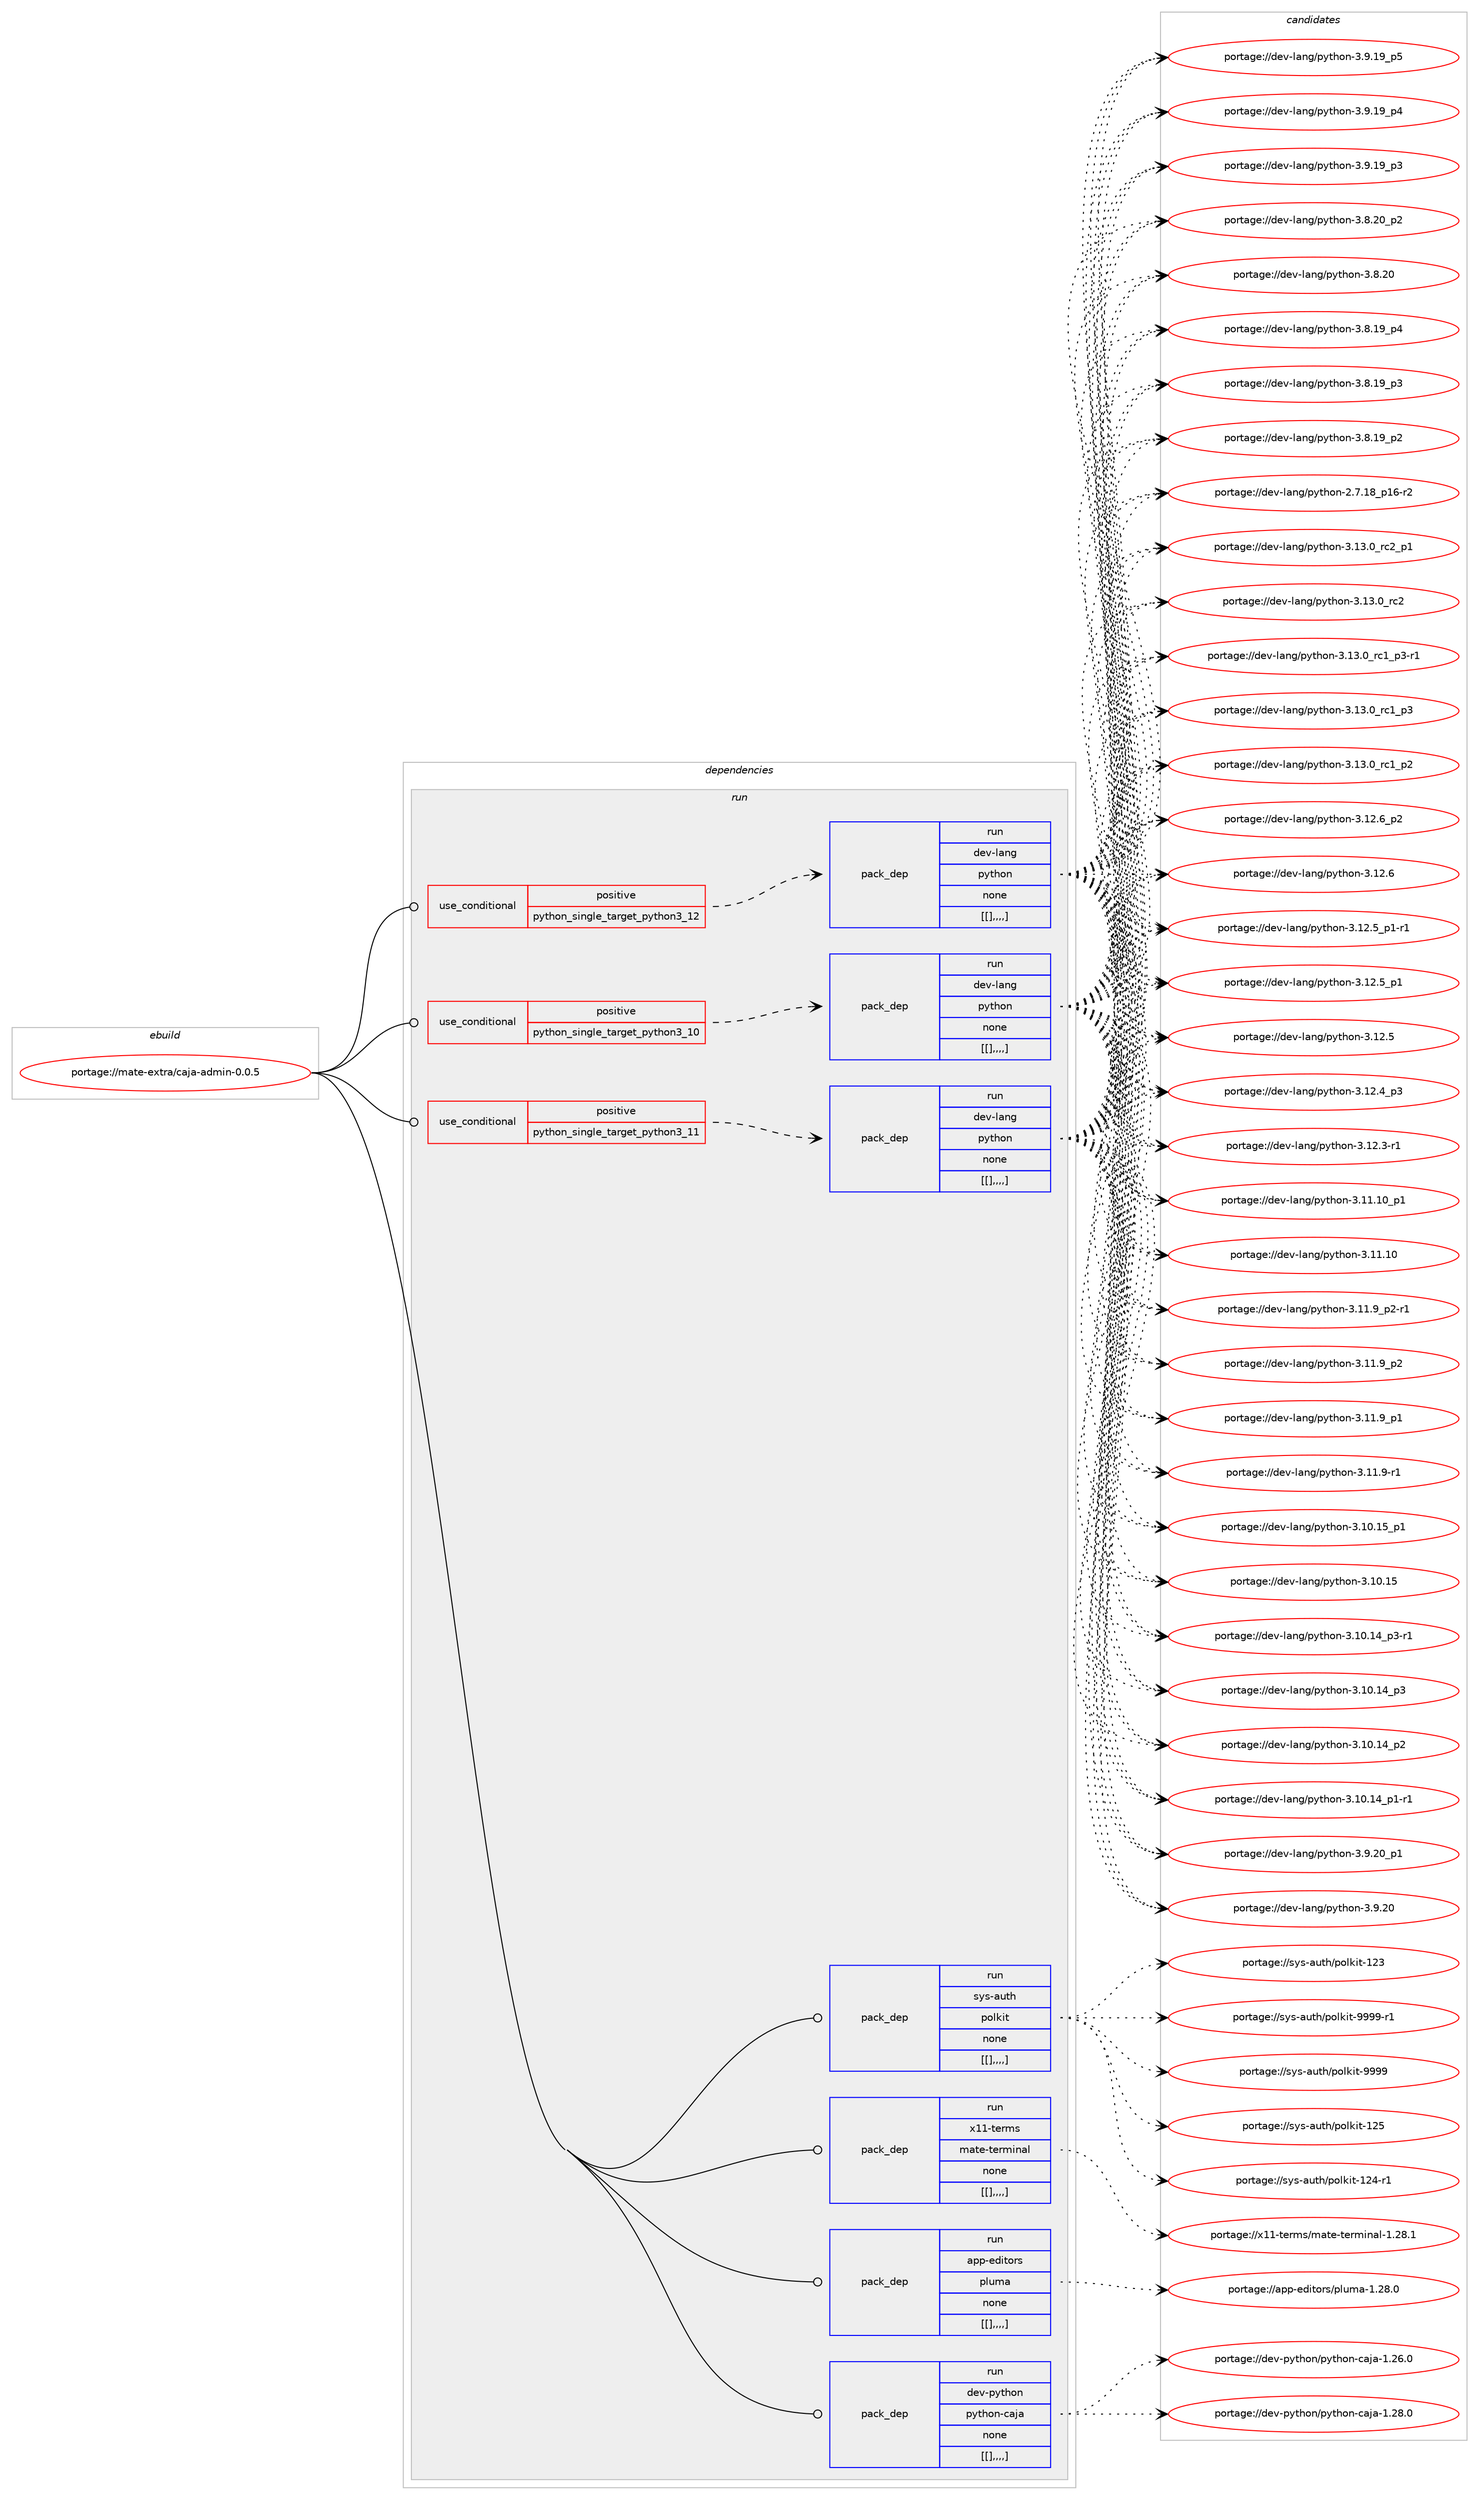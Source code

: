 digraph prolog {

# *************
# Graph options
# *************

newrank=true;
concentrate=true;
compound=true;
graph [rankdir=LR,fontname=Helvetica,fontsize=10,ranksep=1.5];#, ranksep=2.5, nodesep=0.2];
edge  [arrowhead=vee];
node  [fontname=Helvetica,fontsize=10];

# **********
# The ebuild
# **********

subgraph cluster_leftcol {
color=gray;
label=<<i>ebuild</i>>;
id [label="portage://mate-extra/caja-admin-0.0.5", color=red, width=4, href="../mate-extra/caja-admin-0.0.5.svg"];
}

# ****************
# The dependencies
# ****************

subgraph cluster_midcol {
color=gray;
label=<<i>dependencies</i>>;
subgraph cluster_compile {
fillcolor="#eeeeee";
style=filled;
label=<<i>compile</i>>;
}
subgraph cluster_compileandrun {
fillcolor="#eeeeee";
style=filled;
label=<<i>compile and run</i>>;
}
subgraph cluster_run {
fillcolor="#eeeeee";
style=filled;
label=<<i>run</i>>;
subgraph cond73933 {
dependency291297 [label=<<TABLE BORDER="0" CELLBORDER="1" CELLSPACING="0" CELLPADDING="4"><TR><TD ROWSPAN="3" CELLPADDING="10">use_conditional</TD></TR><TR><TD>positive</TD></TR><TR><TD>python_single_target_python3_10</TD></TR></TABLE>>, shape=none, color=red];
subgraph pack215015 {
dependency291298 [label=<<TABLE BORDER="0" CELLBORDER="1" CELLSPACING="0" CELLPADDING="4" WIDTH="220"><TR><TD ROWSPAN="6" CELLPADDING="30">pack_dep</TD></TR><TR><TD WIDTH="110">run</TD></TR><TR><TD>dev-lang</TD></TR><TR><TD>python</TD></TR><TR><TD>none</TD></TR><TR><TD>[[],,,,]</TD></TR></TABLE>>, shape=none, color=blue];
}
dependency291297:e -> dependency291298:w [weight=20,style="dashed",arrowhead="vee"];
}
id:e -> dependency291297:w [weight=20,style="solid",arrowhead="odot"];
subgraph cond73934 {
dependency291299 [label=<<TABLE BORDER="0" CELLBORDER="1" CELLSPACING="0" CELLPADDING="4"><TR><TD ROWSPAN="3" CELLPADDING="10">use_conditional</TD></TR><TR><TD>positive</TD></TR><TR><TD>python_single_target_python3_11</TD></TR></TABLE>>, shape=none, color=red];
subgraph pack215016 {
dependency291300 [label=<<TABLE BORDER="0" CELLBORDER="1" CELLSPACING="0" CELLPADDING="4" WIDTH="220"><TR><TD ROWSPAN="6" CELLPADDING="30">pack_dep</TD></TR><TR><TD WIDTH="110">run</TD></TR><TR><TD>dev-lang</TD></TR><TR><TD>python</TD></TR><TR><TD>none</TD></TR><TR><TD>[[],,,,]</TD></TR></TABLE>>, shape=none, color=blue];
}
dependency291299:e -> dependency291300:w [weight=20,style="dashed",arrowhead="vee"];
}
id:e -> dependency291299:w [weight=20,style="solid",arrowhead="odot"];
subgraph cond73935 {
dependency291301 [label=<<TABLE BORDER="0" CELLBORDER="1" CELLSPACING="0" CELLPADDING="4"><TR><TD ROWSPAN="3" CELLPADDING="10">use_conditional</TD></TR><TR><TD>positive</TD></TR><TR><TD>python_single_target_python3_12</TD></TR></TABLE>>, shape=none, color=red];
subgraph pack215017 {
dependency291302 [label=<<TABLE BORDER="0" CELLBORDER="1" CELLSPACING="0" CELLPADDING="4" WIDTH="220"><TR><TD ROWSPAN="6" CELLPADDING="30">pack_dep</TD></TR><TR><TD WIDTH="110">run</TD></TR><TR><TD>dev-lang</TD></TR><TR><TD>python</TD></TR><TR><TD>none</TD></TR><TR><TD>[[],,,,]</TD></TR></TABLE>>, shape=none, color=blue];
}
dependency291301:e -> dependency291302:w [weight=20,style="dashed",arrowhead="vee"];
}
id:e -> dependency291301:w [weight=20,style="solid",arrowhead="odot"];
subgraph pack215018 {
dependency291303 [label=<<TABLE BORDER="0" CELLBORDER="1" CELLSPACING="0" CELLPADDING="4" WIDTH="220"><TR><TD ROWSPAN="6" CELLPADDING="30">pack_dep</TD></TR><TR><TD WIDTH="110">run</TD></TR><TR><TD>app-editors</TD></TR><TR><TD>pluma</TD></TR><TR><TD>none</TD></TR><TR><TD>[[],,,,]</TD></TR></TABLE>>, shape=none, color=blue];
}
id:e -> dependency291303:w [weight=20,style="solid",arrowhead="odot"];
subgraph pack215019 {
dependency291304 [label=<<TABLE BORDER="0" CELLBORDER="1" CELLSPACING="0" CELLPADDING="4" WIDTH="220"><TR><TD ROWSPAN="6" CELLPADDING="30">pack_dep</TD></TR><TR><TD WIDTH="110">run</TD></TR><TR><TD>dev-python</TD></TR><TR><TD>python-caja</TD></TR><TR><TD>none</TD></TR><TR><TD>[[],,,,]</TD></TR></TABLE>>, shape=none, color=blue];
}
id:e -> dependency291304:w [weight=20,style="solid",arrowhead="odot"];
subgraph pack215020 {
dependency291305 [label=<<TABLE BORDER="0" CELLBORDER="1" CELLSPACING="0" CELLPADDING="4" WIDTH="220"><TR><TD ROWSPAN="6" CELLPADDING="30">pack_dep</TD></TR><TR><TD WIDTH="110">run</TD></TR><TR><TD>sys-auth</TD></TR><TR><TD>polkit</TD></TR><TR><TD>none</TD></TR><TR><TD>[[],,,,]</TD></TR></TABLE>>, shape=none, color=blue];
}
id:e -> dependency291305:w [weight=20,style="solid",arrowhead="odot"];
subgraph pack215021 {
dependency291306 [label=<<TABLE BORDER="0" CELLBORDER="1" CELLSPACING="0" CELLPADDING="4" WIDTH="220"><TR><TD ROWSPAN="6" CELLPADDING="30">pack_dep</TD></TR><TR><TD WIDTH="110">run</TD></TR><TR><TD>x11-terms</TD></TR><TR><TD>mate-terminal</TD></TR><TR><TD>none</TD></TR><TR><TD>[[],,,,]</TD></TR></TABLE>>, shape=none, color=blue];
}
id:e -> dependency291306:w [weight=20,style="solid",arrowhead="odot"];
}
}

# **************
# The candidates
# **************

subgraph cluster_choices {
rank=same;
color=gray;
label=<<i>candidates</i>>;

subgraph choice215015 {
color=black;
nodesep=1;
choice100101118451089711010347112121116104111110455146495146489511499509511249 [label="portage://dev-lang/python-3.13.0_rc2_p1", color=red, width=4,href="../dev-lang/python-3.13.0_rc2_p1.svg"];
choice10010111845108971101034711212111610411111045514649514648951149950 [label="portage://dev-lang/python-3.13.0_rc2", color=red, width=4,href="../dev-lang/python-3.13.0_rc2.svg"];
choice1001011184510897110103471121211161041111104551464951464895114994995112514511449 [label="portage://dev-lang/python-3.13.0_rc1_p3-r1", color=red, width=4,href="../dev-lang/python-3.13.0_rc1_p3-r1.svg"];
choice100101118451089711010347112121116104111110455146495146489511499499511251 [label="portage://dev-lang/python-3.13.0_rc1_p3", color=red, width=4,href="../dev-lang/python-3.13.0_rc1_p3.svg"];
choice100101118451089711010347112121116104111110455146495146489511499499511250 [label="portage://dev-lang/python-3.13.0_rc1_p2", color=red, width=4,href="../dev-lang/python-3.13.0_rc1_p2.svg"];
choice100101118451089711010347112121116104111110455146495046549511250 [label="portage://dev-lang/python-3.12.6_p2", color=red, width=4,href="../dev-lang/python-3.12.6_p2.svg"];
choice10010111845108971101034711212111610411111045514649504654 [label="portage://dev-lang/python-3.12.6", color=red, width=4,href="../dev-lang/python-3.12.6.svg"];
choice1001011184510897110103471121211161041111104551464950465395112494511449 [label="portage://dev-lang/python-3.12.5_p1-r1", color=red, width=4,href="../dev-lang/python-3.12.5_p1-r1.svg"];
choice100101118451089711010347112121116104111110455146495046539511249 [label="portage://dev-lang/python-3.12.5_p1", color=red, width=4,href="../dev-lang/python-3.12.5_p1.svg"];
choice10010111845108971101034711212111610411111045514649504653 [label="portage://dev-lang/python-3.12.5", color=red, width=4,href="../dev-lang/python-3.12.5.svg"];
choice100101118451089711010347112121116104111110455146495046529511251 [label="portage://dev-lang/python-3.12.4_p3", color=red, width=4,href="../dev-lang/python-3.12.4_p3.svg"];
choice100101118451089711010347112121116104111110455146495046514511449 [label="portage://dev-lang/python-3.12.3-r1", color=red, width=4,href="../dev-lang/python-3.12.3-r1.svg"];
choice10010111845108971101034711212111610411111045514649494649489511249 [label="portage://dev-lang/python-3.11.10_p1", color=red, width=4,href="../dev-lang/python-3.11.10_p1.svg"];
choice1001011184510897110103471121211161041111104551464949464948 [label="portage://dev-lang/python-3.11.10", color=red, width=4,href="../dev-lang/python-3.11.10.svg"];
choice1001011184510897110103471121211161041111104551464949465795112504511449 [label="portage://dev-lang/python-3.11.9_p2-r1", color=red, width=4,href="../dev-lang/python-3.11.9_p2-r1.svg"];
choice100101118451089711010347112121116104111110455146494946579511250 [label="portage://dev-lang/python-3.11.9_p2", color=red, width=4,href="../dev-lang/python-3.11.9_p2.svg"];
choice100101118451089711010347112121116104111110455146494946579511249 [label="portage://dev-lang/python-3.11.9_p1", color=red, width=4,href="../dev-lang/python-3.11.9_p1.svg"];
choice100101118451089711010347112121116104111110455146494946574511449 [label="portage://dev-lang/python-3.11.9-r1", color=red, width=4,href="../dev-lang/python-3.11.9-r1.svg"];
choice10010111845108971101034711212111610411111045514649484649539511249 [label="portage://dev-lang/python-3.10.15_p1", color=red, width=4,href="../dev-lang/python-3.10.15_p1.svg"];
choice1001011184510897110103471121211161041111104551464948464953 [label="portage://dev-lang/python-3.10.15", color=red, width=4,href="../dev-lang/python-3.10.15.svg"];
choice100101118451089711010347112121116104111110455146494846495295112514511449 [label="portage://dev-lang/python-3.10.14_p3-r1", color=red, width=4,href="../dev-lang/python-3.10.14_p3-r1.svg"];
choice10010111845108971101034711212111610411111045514649484649529511251 [label="portage://dev-lang/python-3.10.14_p3", color=red, width=4,href="../dev-lang/python-3.10.14_p3.svg"];
choice10010111845108971101034711212111610411111045514649484649529511250 [label="portage://dev-lang/python-3.10.14_p2", color=red, width=4,href="../dev-lang/python-3.10.14_p2.svg"];
choice100101118451089711010347112121116104111110455146494846495295112494511449 [label="portage://dev-lang/python-3.10.14_p1-r1", color=red, width=4,href="../dev-lang/python-3.10.14_p1-r1.svg"];
choice100101118451089711010347112121116104111110455146574650489511249 [label="portage://dev-lang/python-3.9.20_p1", color=red, width=4,href="../dev-lang/python-3.9.20_p1.svg"];
choice10010111845108971101034711212111610411111045514657465048 [label="portage://dev-lang/python-3.9.20", color=red, width=4,href="../dev-lang/python-3.9.20.svg"];
choice100101118451089711010347112121116104111110455146574649579511253 [label="portage://dev-lang/python-3.9.19_p5", color=red, width=4,href="../dev-lang/python-3.9.19_p5.svg"];
choice100101118451089711010347112121116104111110455146574649579511252 [label="portage://dev-lang/python-3.9.19_p4", color=red, width=4,href="../dev-lang/python-3.9.19_p4.svg"];
choice100101118451089711010347112121116104111110455146574649579511251 [label="portage://dev-lang/python-3.9.19_p3", color=red, width=4,href="../dev-lang/python-3.9.19_p3.svg"];
choice100101118451089711010347112121116104111110455146564650489511250 [label="portage://dev-lang/python-3.8.20_p2", color=red, width=4,href="../dev-lang/python-3.8.20_p2.svg"];
choice10010111845108971101034711212111610411111045514656465048 [label="portage://dev-lang/python-3.8.20", color=red, width=4,href="../dev-lang/python-3.8.20.svg"];
choice100101118451089711010347112121116104111110455146564649579511252 [label="portage://dev-lang/python-3.8.19_p4", color=red, width=4,href="../dev-lang/python-3.8.19_p4.svg"];
choice100101118451089711010347112121116104111110455146564649579511251 [label="portage://dev-lang/python-3.8.19_p3", color=red, width=4,href="../dev-lang/python-3.8.19_p3.svg"];
choice100101118451089711010347112121116104111110455146564649579511250 [label="portage://dev-lang/python-3.8.19_p2", color=red, width=4,href="../dev-lang/python-3.8.19_p2.svg"];
choice100101118451089711010347112121116104111110455046554649569511249544511450 [label="portage://dev-lang/python-2.7.18_p16-r2", color=red, width=4,href="../dev-lang/python-2.7.18_p16-r2.svg"];
dependency291298:e -> choice100101118451089711010347112121116104111110455146495146489511499509511249:w [style=dotted,weight="100"];
dependency291298:e -> choice10010111845108971101034711212111610411111045514649514648951149950:w [style=dotted,weight="100"];
dependency291298:e -> choice1001011184510897110103471121211161041111104551464951464895114994995112514511449:w [style=dotted,weight="100"];
dependency291298:e -> choice100101118451089711010347112121116104111110455146495146489511499499511251:w [style=dotted,weight="100"];
dependency291298:e -> choice100101118451089711010347112121116104111110455146495146489511499499511250:w [style=dotted,weight="100"];
dependency291298:e -> choice100101118451089711010347112121116104111110455146495046549511250:w [style=dotted,weight="100"];
dependency291298:e -> choice10010111845108971101034711212111610411111045514649504654:w [style=dotted,weight="100"];
dependency291298:e -> choice1001011184510897110103471121211161041111104551464950465395112494511449:w [style=dotted,weight="100"];
dependency291298:e -> choice100101118451089711010347112121116104111110455146495046539511249:w [style=dotted,weight="100"];
dependency291298:e -> choice10010111845108971101034711212111610411111045514649504653:w [style=dotted,weight="100"];
dependency291298:e -> choice100101118451089711010347112121116104111110455146495046529511251:w [style=dotted,weight="100"];
dependency291298:e -> choice100101118451089711010347112121116104111110455146495046514511449:w [style=dotted,weight="100"];
dependency291298:e -> choice10010111845108971101034711212111610411111045514649494649489511249:w [style=dotted,weight="100"];
dependency291298:e -> choice1001011184510897110103471121211161041111104551464949464948:w [style=dotted,weight="100"];
dependency291298:e -> choice1001011184510897110103471121211161041111104551464949465795112504511449:w [style=dotted,weight="100"];
dependency291298:e -> choice100101118451089711010347112121116104111110455146494946579511250:w [style=dotted,weight="100"];
dependency291298:e -> choice100101118451089711010347112121116104111110455146494946579511249:w [style=dotted,weight="100"];
dependency291298:e -> choice100101118451089711010347112121116104111110455146494946574511449:w [style=dotted,weight="100"];
dependency291298:e -> choice10010111845108971101034711212111610411111045514649484649539511249:w [style=dotted,weight="100"];
dependency291298:e -> choice1001011184510897110103471121211161041111104551464948464953:w [style=dotted,weight="100"];
dependency291298:e -> choice100101118451089711010347112121116104111110455146494846495295112514511449:w [style=dotted,weight="100"];
dependency291298:e -> choice10010111845108971101034711212111610411111045514649484649529511251:w [style=dotted,weight="100"];
dependency291298:e -> choice10010111845108971101034711212111610411111045514649484649529511250:w [style=dotted,weight="100"];
dependency291298:e -> choice100101118451089711010347112121116104111110455146494846495295112494511449:w [style=dotted,weight="100"];
dependency291298:e -> choice100101118451089711010347112121116104111110455146574650489511249:w [style=dotted,weight="100"];
dependency291298:e -> choice10010111845108971101034711212111610411111045514657465048:w [style=dotted,weight="100"];
dependency291298:e -> choice100101118451089711010347112121116104111110455146574649579511253:w [style=dotted,weight="100"];
dependency291298:e -> choice100101118451089711010347112121116104111110455146574649579511252:w [style=dotted,weight="100"];
dependency291298:e -> choice100101118451089711010347112121116104111110455146574649579511251:w [style=dotted,weight="100"];
dependency291298:e -> choice100101118451089711010347112121116104111110455146564650489511250:w [style=dotted,weight="100"];
dependency291298:e -> choice10010111845108971101034711212111610411111045514656465048:w [style=dotted,weight="100"];
dependency291298:e -> choice100101118451089711010347112121116104111110455146564649579511252:w [style=dotted,weight="100"];
dependency291298:e -> choice100101118451089711010347112121116104111110455146564649579511251:w [style=dotted,weight="100"];
dependency291298:e -> choice100101118451089711010347112121116104111110455146564649579511250:w [style=dotted,weight="100"];
dependency291298:e -> choice100101118451089711010347112121116104111110455046554649569511249544511450:w [style=dotted,weight="100"];
}
subgraph choice215016 {
color=black;
nodesep=1;
choice100101118451089711010347112121116104111110455146495146489511499509511249 [label="portage://dev-lang/python-3.13.0_rc2_p1", color=red, width=4,href="../dev-lang/python-3.13.0_rc2_p1.svg"];
choice10010111845108971101034711212111610411111045514649514648951149950 [label="portage://dev-lang/python-3.13.0_rc2", color=red, width=4,href="../dev-lang/python-3.13.0_rc2.svg"];
choice1001011184510897110103471121211161041111104551464951464895114994995112514511449 [label="portage://dev-lang/python-3.13.0_rc1_p3-r1", color=red, width=4,href="../dev-lang/python-3.13.0_rc1_p3-r1.svg"];
choice100101118451089711010347112121116104111110455146495146489511499499511251 [label="portage://dev-lang/python-3.13.0_rc1_p3", color=red, width=4,href="../dev-lang/python-3.13.0_rc1_p3.svg"];
choice100101118451089711010347112121116104111110455146495146489511499499511250 [label="portage://dev-lang/python-3.13.0_rc1_p2", color=red, width=4,href="../dev-lang/python-3.13.0_rc1_p2.svg"];
choice100101118451089711010347112121116104111110455146495046549511250 [label="portage://dev-lang/python-3.12.6_p2", color=red, width=4,href="../dev-lang/python-3.12.6_p2.svg"];
choice10010111845108971101034711212111610411111045514649504654 [label="portage://dev-lang/python-3.12.6", color=red, width=4,href="../dev-lang/python-3.12.6.svg"];
choice1001011184510897110103471121211161041111104551464950465395112494511449 [label="portage://dev-lang/python-3.12.5_p1-r1", color=red, width=4,href="../dev-lang/python-3.12.5_p1-r1.svg"];
choice100101118451089711010347112121116104111110455146495046539511249 [label="portage://dev-lang/python-3.12.5_p1", color=red, width=4,href="../dev-lang/python-3.12.5_p1.svg"];
choice10010111845108971101034711212111610411111045514649504653 [label="portage://dev-lang/python-3.12.5", color=red, width=4,href="../dev-lang/python-3.12.5.svg"];
choice100101118451089711010347112121116104111110455146495046529511251 [label="portage://dev-lang/python-3.12.4_p3", color=red, width=4,href="../dev-lang/python-3.12.4_p3.svg"];
choice100101118451089711010347112121116104111110455146495046514511449 [label="portage://dev-lang/python-3.12.3-r1", color=red, width=4,href="../dev-lang/python-3.12.3-r1.svg"];
choice10010111845108971101034711212111610411111045514649494649489511249 [label="portage://dev-lang/python-3.11.10_p1", color=red, width=4,href="../dev-lang/python-3.11.10_p1.svg"];
choice1001011184510897110103471121211161041111104551464949464948 [label="portage://dev-lang/python-3.11.10", color=red, width=4,href="../dev-lang/python-3.11.10.svg"];
choice1001011184510897110103471121211161041111104551464949465795112504511449 [label="portage://dev-lang/python-3.11.9_p2-r1", color=red, width=4,href="../dev-lang/python-3.11.9_p2-r1.svg"];
choice100101118451089711010347112121116104111110455146494946579511250 [label="portage://dev-lang/python-3.11.9_p2", color=red, width=4,href="../dev-lang/python-3.11.9_p2.svg"];
choice100101118451089711010347112121116104111110455146494946579511249 [label="portage://dev-lang/python-3.11.9_p1", color=red, width=4,href="../dev-lang/python-3.11.9_p1.svg"];
choice100101118451089711010347112121116104111110455146494946574511449 [label="portage://dev-lang/python-3.11.9-r1", color=red, width=4,href="../dev-lang/python-3.11.9-r1.svg"];
choice10010111845108971101034711212111610411111045514649484649539511249 [label="portage://dev-lang/python-3.10.15_p1", color=red, width=4,href="../dev-lang/python-3.10.15_p1.svg"];
choice1001011184510897110103471121211161041111104551464948464953 [label="portage://dev-lang/python-3.10.15", color=red, width=4,href="../dev-lang/python-3.10.15.svg"];
choice100101118451089711010347112121116104111110455146494846495295112514511449 [label="portage://dev-lang/python-3.10.14_p3-r1", color=red, width=4,href="../dev-lang/python-3.10.14_p3-r1.svg"];
choice10010111845108971101034711212111610411111045514649484649529511251 [label="portage://dev-lang/python-3.10.14_p3", color=red, width=4,href="../dev-lang/python-3.10.14_p3.svg"];
choice10010111845108971101034711212111610411111045514649484649529511250 [label="portage://dev-lang/python-3.10.14_p2", color=red, width=4,href="../dev-lang/python-3.10.14_p2.svg"];
choice100101118451089711010347112121116104111110455146494846495295112494511449 [label="portage://dev-lang/python-3.10.14_p1-r1", color=red, width=4,href="../dev-lang/python-3.10.14_p1-r1.svg"];
choice100101118451089711010347112121116104111110455146574650489511249 [label="portage://dev-lang/python-3.9.20_p1", color=red, width=4,href="../dev-lang/python-3.9.20_p1.svg"];
choice10010111845108971101034711212111610411111045514657465048 [label="portage://dev-lang/python-3.9.20", color=red, width=4,href="../dev-lang/python-3.9.20.svg"];
choice100101118451089711010347112121116104111110455146574649579511253 [label="portage://dev-lang/python-3.9.19_p5", color=red, width=4,href="../dev-lang/python-3.9.19_p5.svg"];
choice100101118451089711010347112121116104111110455146574649579511252 [label="portage://dev-lang/python-3.9.19_p4", color=red, width=4,href="../dev-lang/python-3.9.19_p4.svg"];
choice100101118451089711010347112121116104111110455146574649579511251 [label="portage://dev-lang/python-3.9.19_p3", color=red, width=4,href="../dev-lang/python-3.9.19_p3.svg"];
choice100101118451089711010347112121116104111110455146564650489511250 [label="portage://dev-lang/python-3.8.20_p2", color=red, width=4,href="../dev-lang/python-3.8.20_p2.svg"];
choice10010111845108971101034711212111610411111045514656465048 [label="portage://dev-lang/python-3.8.20", color=red, width=4,href="../dev-lang/python-3.8.20.svg"];
choice100101118451089711010347112121116104111110455146564649579511252 [label="portage://dev-lang/python-3.8.19_p4", color=red, width=4,href="../dev-lang/python-3.8.19_p4.svg"];
choice100101118451089711010347112121116104111110455146564649579511251 [label="portage://dev-lang/python-3.8.19_p3", color=red, width=4,href="../dev-lang/python-3.8.19_p3.svg"];
choice100101118451089711010347112121116104111110455146564649579511250 [label="portage://dev-lang/python-3.8.19_p2", color=red, width=4,href="../dev-lang/python-3.8.19_p2.svg"];
choice100101118451089711010347112121116104111110455046554649569511249544511450 [label="portage://dev-lang/python-2.7.18_p16-r2", color=red, width=4,href="../dev-lang/python-2.7.18_p16-r2.svg"];
dependency291300:e -> choice100101118451089711010347112121116104111110455146495146489511499509511249:w [style=dotted,weight="100"];
dependency291300:e -> choice10010111845108971101034711212111610411111045514649514648951149950:w [style=dotted,weight="100"];
dependency291300:e -> choice1001011184510897110103471121211161041111104551464951464895114994995112514511449:w [style=dotted,weight="100"];
dependency291300:e -> choice100101118451089711010347112121116104111110455146495146489511499499511251:w [style=dotted,weight="100"];
dependency291300:e -> choice100101118451089711010347112121116104111110455146495146489511499499511250:w [style=dotted,weight="100"];
dependency291300:e -> choice100101118451089711010347112121116104111110455146495046549511250:w [style=dotted,weight="100"];
dependency291300:e -> choice10010111845108971101034711212111610411111045514649504654:w [style=dotted,weight="100"];
dependency291300:e -> choice1001011184510897110103471121211161041111104551464950465395112494511449:w [style=dotted,weight="100"];
dependency291300:e -> choice100101118451089711010347112121116104111110455146495046539511249:w [style=dotted,weight="100"];
dependency291300:e -> choice10010111845108971101034711212111610411111045514649504653:w [style=dotted,weight="100"];
dependency291300:e -> choice100101118451089711010347112121116104111110455146495046529511251:w [style=dotted,weight="100"];
dependency291300:e -> choice100101118451089711010347112121116104111110455146495046514511449:w [style=dotted,weight="100"];
dependency291300:e -> choice10010111845108971101034711212111610411111045514649494649489511249:w [style=dotted,weight="100"];
dependency291300:e -> choice1001011184510897110103471121211161041111104551464949464948:w [style=dotted,weight="100"];
dependency291300:e -> choice1001011184510897110103471121211161041111104551464949465795112504511449:w [style=dotted,weight="100"];
dependency291300:e -> choice100101118451089711010347112121116104111110455146494946579511250:w [style=dotted,weight="100"];
dependency291300:e -> choice100101118451089711010347112121116104111110455146494946579511249:w [style=dotted,weight="100"];
dependency291300:e -> choice100101118451089711010347112121116104111110455146494946574511449:w [style=dotted,weight="100"];
dependency291300:e -> choice10010111845108971101034711212111610411111045514649484649539511249:w [style=dotted,weight="100"];
dependency291300:e -> choice1001011184510897110103471121211161041111104551464948464953:w [style=dotted,weight="100"];
dependency291300:e -> choice100101118451089711010347112121116104111110455146494846495295112514511449:w [style=dotted,weight="100"];
dependency291300:e -> choice10010111845108971101034711212111610411111045514649484649529511251:w [style=dotted,weight="100"];
dependency291300:e -> choice10010111845108971101034711212111610411111045514649484649529511250:w [style=dotted,weight="100"];
dependency291300:e -> choice100101118451089711010347112121116104111110455146494846495295112494511449:w [style=dotted,weight="100"];
dependency291300:e -> choice100101118451089711010347112121116104111110455146574650489511249:w [style=dotted,weight="100"];
dependency291300:e -> choice10010111845108971101034711212111610411111045514657465048:w [style=dotted,weight="100"];
dependency291300:e -> choice100101118451089711010347112121116104111110455146574649579511253:w [style=dotted,weight="100"];
dependency291300:e -> choice100101118451089711010347112121116104111110455146574649579511252:w [style=dotted,weight="100"];
dependency291300:e -> choice100101118451089711010347112121116104111110455146574649579511251:w [style=dotted,weight="100"];
dependency291300:e -> choice100101118451089711010347112121116104111110455146564650489511250:w [style=dotted,weight="100"];
dependency291300:e -> choice10010111845108971101034711212111610411111045514656465048:w [style=dotted,weight="100"];
dependency291300:e -> choice100101118451089711010347112121116104111110455146564649579511252:w [style=dotted,weight="100"];
dependency291300:e -> choice100101118451089711010347112121116104111110455146564649579511251:w [style=dotted,weight="100"];
dependency291300:e -> choice100101118451089711010347112121116104111110455146564649579511250:w [style=dotted,weight="100"];
dependency291300:e -> choice100101118451089711010347112121116104111110455046554649569511249544511450:w [style=dotted,weight="100"];
}
subgraph choice215017 {
color=black;
nodesep=1;
choice100101118451089711010347112121116104111110455146495146489511499509511249 [label="portage://dev-lang/python-3.13.0_rc2_p1", color=red, width=4,href="../dev-lang/python-3.13.0_rc2_p1.svg"];
choice10010111845108971101034711212111610411111045514649514648951149950 [label="portage://dev-lang/python-3.13.0_rc2", color=red, width=4,href="../dev-lang/python-3.13.0_rc2.svg"];
choice1001011184510897110103471121211161041111104551464951464895114994995112514511449 [label="portage://dev-lang/python-3.13.0_rc1_p3-r1", color=red, width=4,href="../dev-lang/python-3.13.0_rc1_p3-r1.svg"];
choice100101118451089711010347112121116104111110455146495146489511499499511251 [label="portage://dev-lang/python-3.13.0_rc1_p3", color=red, width=4,href="../dev-lang/python-3.13.0_rc1_p3.svg"];
choice100101118451089711010347112121116104111110455146495146489511499499511250 [label="portage://dev-lang/python-3.13.0_rc1_p2", color=red, width=4,href="../dev-lang/python-3.13.0_rc1_p2.svg"];
choice100101118451089711010347112121116104111110455146495046549511250 [label="portage://dev-lang/python-3.12.6_p2", color=red, width=4,href="../dev-lang/python-3.12.6_p2.svg"];
choice10010111845108971101034711212111610411111045514649504654 [label="portage://dev-lang/python-3.12.6", color=red, width=4,href="../dev-lang/python-3.12.6.svg"];
choice1001011184510897110103471121211161041111104551464950465395112494511449 [label="portage://dev-lang/python-3.12.5_p1-r1", color=red, width=4,href="../dev-lang/python-3.12.5_p1-r1.svg"];
choice100101118451089711010347112121116104111110455146495046539511249 [label="portage://dev-lang/python-3.12.5_p1", color=red, width=4,href="../dev-lang/python-3.12.5_p1.svg"];
choice10010111845108971101034711212111610411111045514649504653 [label="portage://dev-lang/python-3.12.5", color=red, width=4,href="../dev-lang/python-3.12.5.svg"];
choice100101118451089711010347112121116104111110455146495046529511251 [label="portage://dev-lang/python-3.12.4_p3", color=red, width=4,href="../dev-lang/python-3.12.4_p3.svg"];
choice100101118451089711010347112121116104111110455146495046514511449 [label="portage://dev-lang/python-3.12.3-r1", color=red, width=4,href="../dev-lang/python-3.12.3-r1.svg"];
choice10010111845108971101034711212111610411111045514649494649489511249 [label="portage://dev-lang/python-3.11.10_p1", color=red, width=4,href="../dev-lang/python-3.11.10_p1.svg"];
choice1001011184510897110103471121211161041111104551464949464948 [label="portage://dev-lang/python-3.11.10", color=red, width=4,href="../dev-lang/python-3.11.10.svg"];
choice1001011184510897110103471121211161041111104551464949465795112504511449 [label="portage://dev-lang/python-3.11.9_p2-r1", color=red, width=4,href="../dev-lang/python-3.11.9_p2-r1.svg"];
choice100101118451089711010347112121116104111110455146494946579511250 [label="portage://dev-lang/python-3.11.9_p2", color=red, width=4,href="../dev-lang/python-3.11.9_p2.svg"];
choice100101118451089711010347112121116104111110455146494946579511249 [label="portage://dev-lang/python-3.11.9_p1", color=red, width=4,href="../dev-lang/python-3.11.9_p1.svg"];
choice100101118451089711010347112121116104111110455146494946574511449 [label="portage://dev-lang/python-3.11.9-r1", color=red, width=4,href="../dev-lang/python-3.11.9-r1.svg"];
choice10010111845108971101034711212111610411111045514649484649539511249 [label="portage://dev-lang/python-3.10.15_p1", color=red, width=4,href="../dev-lang/python-3.10.15_p1.svg"];
choice1001011184510897110103471121211161041111104551464948464953 [label="portage://dev-lang/python-3.10.15", color=red, width=4,href="../dev-lang/python-3.10.15.svg"];
choice100101118451089711010347112121116104111110455146494846495295112514511449 [label="portage://dev-lang/python-3.10.14_p3-r1", color=red, width=4,href="../dev-lang/python-3.10.14_p3-r1.svg"];
choice10010111845108971101034711212111610411111045514649484649529511251 [label="portage://dev-lang/python-3.10.14_p3", color=red, width=4,href="../dev-lang/python-3.10.14_p3.svg"];
choice10010111845108971101034711212111610411111045514649484649529511250 [label="portage://dev-lang/python-3.10.14_p2", color=red, width=4,href="../dev-lang/python-3.10.14_p2.svg"];
choice100101118451089711010347112121116104111110455146494846495295112494511449 [label="portage://dev-lang/python-3.10.14_p1-r1", color=red, width=4,href="../dev-lang/python-3.10.14_p1-r1.svg"];
choice100101118451089711010347112121116104111110455146574650489511249 [label="portage://dev-lang/python-3.9.20_p1", color=red, width=4,href="../dev-lang/python-3.9.20_p1.svg"];
choice10010111845108971101034711212111610411111045514657465048 [label="portage://dev-lang/python-3.9.20", color=red, width=4,href="../dev-lang/python-3.9.20.svg"];
choice100101118451089711010347112121116104111110455146574649579511253 [label="portage://dev-lang/python-3.9.19_p5", color=red, width=4,href="../dev-lang/python-3.9.19_p5.svg"];
choice100101118451089711010347112121116104111110455146574649579511252 [label="portage://dev-lang/python-3.9.19_p4", color=red, width=4,href="../dev-lang/python-3.9.19_p4.svg"];
choice100101118451089711010347112121116104111110455146574649579511251 [label="portage://dev-lang/python-3.9.19_p3", color=red, width=4,href="../dev-lang/python-3.9.19_p3.svg"];
choice100101118451089711010347112121116104111110455146564650489511250 [label="portage://dev-lang/python-3.8.20_p2", color=red, width=4,href="../dev-lang/python-3.8.20_p2.svg"];
choice10010111845108971101034711212111610411111045514656465048 [label="portage://dev-lang/python-3.8.20", color=red, width=4,href="../dev-lang/python-3.8.20.svg"];
choice100101118451089711010347112121116104111110455146564649579511252 [label="portage://dev-lang/python-3.8.19_p4", color=red, width=4,href="../dev-lang/python-3.8.19_p4.svg"];
choice100101118451089711010347112121116104111110455146564649579511251 [label="portage://dev-lang/python-3.8.19_p3", color=red, width=4,href="../dev-lang/python-3.8.19_p3.svg"];
choice100101118451089711010347112121116104111110455146564649579511250 [label="portage://dev-lang/python-3.8.19_p2", color=red, width=4,href="../dev-lang/python-3.8.19_p2.svg"];
choice100101118451089711010347112121116104111110455046554649569511249544511450 [label="portage://dev-lang/python-2.7.18_p16-r2", color=red, width=4,href="../dev-lang/python-2.7.18_p16-r2.svg"];
dependency291302:e -> choice100101118451089711010347112121116104111110455146495146489511499509511249:w [style=dotted,weight="100"];
dependency291302:e -> choice10010111845108971101034711212111610411111045514649514648951149950:w [style=dotted,weight="100"];
dependency291302:e -> choice1001011184510897110103471121211161041111104551464951464895114994995112514511449:w [style=dotted,weight="100"];
dependency291302:e -> choice100101118451089711010347112121116104111110455146495146489511499499511251:w [style=dotted,weight="100"];
dependency291302:e -> choice100101118451089711010347112121116104111110455146495146489511499499511250:w [style=dotted,weight="100"];
dependency291302:e -> choice100101118451089711010347112121116104111110455146495046549511250:w [style=dotted,weight="100"];
dependency291302:e -> choice10010111845108971101034711212111610411111045514649504654:w [style=dotted,weight="100"];
dependency291302:e -> choice1001011184510897110103471121211161041111104551464950465395112494511449:w [style=dotted,weight="100"];
dependency291302:e -> choice100101118451089711010347112121116104111110455146495046539511249:w [style=dotted,weight="100"];
dependency291302:e -> choice10010111845108971101034711212111610411111045514649504653:w [style=dotted,weight="100"];
dependency291302:e -> choice100101118451089711010347112121116104111110455146495046529511251:w [style=dotted,weight="100"];
dependency291302:e -> choice100101118451089711010347112121116104111110455146495046514511449:w [style=dotted,weight="100"];
dependency291302:e -> choice10010111845108971101034711212111610411111045514649494649489511249:w [style=dotted,weight="100"];
dependency291302:e -> choice1001011184510897110103471121211161041111104551464949464948:w [style=dotted,weight="100"];
dependency291302:e -> choice1001011184510897110103471121211161041111104551464949465795112504511449:w [style=dotted,weight="100"];
dependency291302:e -> choice100101118451089711010347112121116104111110455146494946579511250:w [style=dotted,weight="100"];
dependency291302:e -> choice100101118451089711010347112121116104111110455146494946579511249:w [style=dotted,weight="100"];
dependency291302:e -> choice100101118451089711010347112121116104111110455146494946574511449:w [style=dotted,weight="100"];
dependency291302:e -> choice10010111845108971101034711212111610411111045514649484649539511249:w [style=dotted,weight="100"];
dependency291302:e -> choice1001011184510897110103471121211161041111104551464948464953:w [style=dotted,weight="100"];
dependency291302:e -> choice100101118451089711010347112121116104111110455146494846495295112514511449:w [style=dotted,weight="100"];
dependency291302:e -> choice10010111845108971101034711212111610411111045514649484649529511251:w [style=dotted,weight="100"];
dependency291302:e -> choice10010111845108971101034711212111610411111045514649484649529511250:w [style=dotted,weight="100"];
dependency291302:e -> choice100101118451089711010347112121116104111110455146494846495295112494511449:w [style=dotted,weight="100"];
dependency291302:e -> choice100101118451089711010347112121116104111110455146574650489511249:w [style=dotted,weight="100"];
dependency291302:e -> choice10010111845108971101034711212111610411111045514657465048:w [style=dotted,weight="100"];
dependency291302:e -> choice100101118451089711010347112121116104111110455146574649579511253:w [style=dotted,weight="100"];
dependency291302:e -> choice100101118451089711010347112121116104111110455146574649579511252:w [style=dotted,weight="100"];
dependency291302:e -> choice100101118451089711010347112121116104111110455146574649579511251:w [style=dotted,weight="100"];
dependency291302:e -> choice100101118451089711010347112121116104111110455146564650489511250:w [style=dotted,weight="100"];
dependency291302:e -> choice10010111845108971101034711212111610411111045514656465048:w [style=dotted,weight="100"];
dependency291302:e -> choice100101118451089711010347112121116104111110455146564649579511252:w [style=dotted,weight="100"];
dependency291302:e -> choice100101118451089711010347112121116104111110455146564649579511251:w [style=dotted,weight="100"];
dependency291302:e -> choice100101118451089711010347112121116104111110455146564649579511250:w [style=dotted,weight="100"];
dependency291302:e -> choice100101118451089711010347112121116104111110455046554649569511249544511450:w [style=dotted,weight="100"];
}
subgraph choice215018 {
color=black;
nodesep=1;
choice9711211245101100105116111114115471121081171099745494650564648 [label="portage://app-editors/pluma-1.28.0", color=red, width=4,href="../app-editors/pluma-1.28.0.svg"];
dependency291303:e -> choice9711211245101100105116111114115471121081171099745494650564648:w [style=dotted,weight="100"];
}
subgraph choice215019 {
color=black;
nodesep=1;
choice10010111845112121116104111110471121211161041111104599971069745494650564648 [label="portage://dev-python/python-caja-1.28.0", color=red, width=4,href="../dev-python/python-caja-1.28.0.svg"];
choice10010111845112121116104111110471121211161041111104599971069745494650544648 [label="portage://dev-python/python-caja-1.26.0", color=red, width=4,href="../dev-python/python-caja-1.26.0.svg"];
dependency291304:e -> choice10010111845112121116104111110471121211161041111104599971069745494650564648:w [style=dotted,weight="100"];
dependency291304:e -> choice10010111845112121116104111110471121211161041111104599971069745494650544648:w [style=dotted,weight="100"];
}
subgraph choice215020 {
color=black;
nodesep=1;
choice11512111545971171161044711211110810710511645575757574511449 [label="portage://sys-auth/polkit-9999-r1", color=red, width=4,href="../sys-auth/polkit-9999-r1.svg"];
choice1151211154597117116104471121111081071051164557575757 [label="portage://sys-auth/polkit-9999", color=red, width=4,href="../sys-auth/polkit-9999.svg"];
choice11512111545971171161044711211110810710511645495053 [label="portage://sys-auth/polkit-125", color=red, width=4,href="../sys-auth/polkit-125.svg"];
choice115121115459711711610447112111108107105116454950524511449 [label="portage://sys-auth/polkit-124-r1", color=red, width=4,href="../sys-auth/polkit-124-r1.svg"];
choice11512111545971171161044711211110810710511645495051 [label="portage://sys-auth/polkit-123", color=red, width=4,href="../sys-auth/polkit-123.svg"];
dependency291305:e -> choice11512111545971171161044711211110810710511645575757574511449:w [style=dotted,weight="100"];
dependency291305:e -> choice1151211154597117116104471121111081071051164557575757:w [style=dotted,weight="100"];
dependency291305:e -> choice11512111545971171161044711211110810710511645495053:w [style=dotted,weight="100"];
dependency291305:e -> choice115121115459711711610447112111108107105116454950524511449:w [style=dotted,weight="100"];
dependency291305:e -> choice11512111545971171161044711211110810710511645495051:w [style=dotted,weight="100"];
}
subgraph choice215021 {
color=black;
nodesep=1;
choice1204949451161011141091154710997116101451161011141091051109710845494650564649 [label="portage://x11-terms/mate-terminal-1.28.1", color=red, width=4,href="../x11-terms/mate-terminal-1.28.1.svg"];
dependency291306:e -> choice1204949451161011141091154710997116101451161011141091051109710845494650564649:w [style=dotted,weight="100"];
}
}

}
